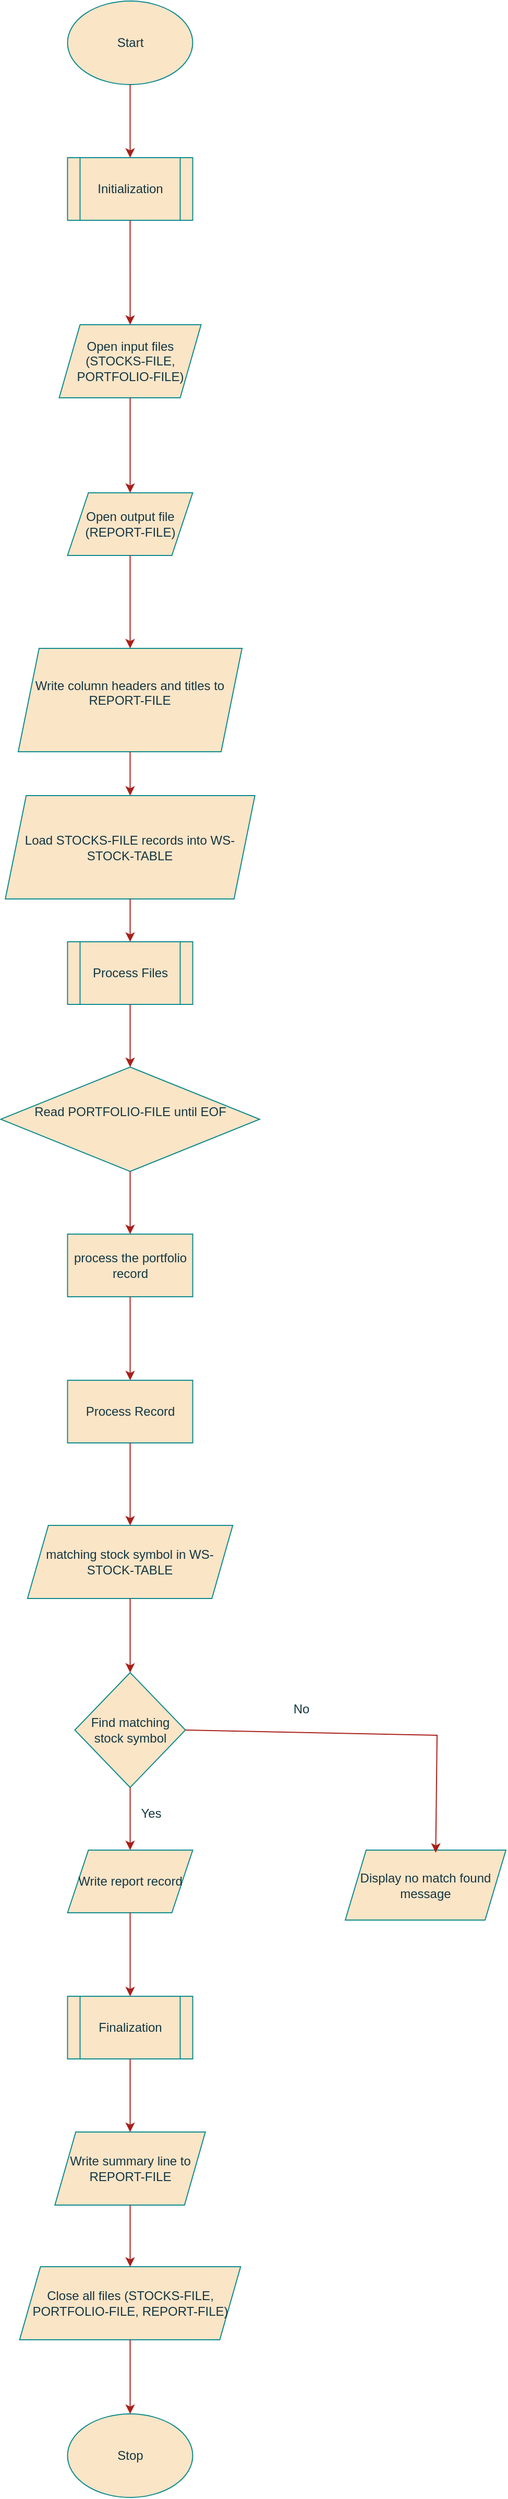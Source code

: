 <mxfile version="24.5.3" type="device">
  <diagram id="prtHgNgQTEPvFCAcTncT" name="Page-1">
    <mxGraphModel dx="794" dy="911" grid="0" gridSize="10" guides="1" tooltips="1" connect="1" arrows="1" fold="1" page="0" pageScale="1" pageWidth="827" pageHeight="1169" background="#ffffff" math="0" shadow="0">
      <root>
        <mxCell id="0" />
        <mxCell id="1" parent="0" />
        <mxCell id="R3y2DIM6mPjZPJ-X3wr1-1" value="Start" style="ellipse;whiteSpace=wrap;html=1;labelBackgroundColor=none;fillColor=#FAE5C7;strokeColor=#0F8B8D;fontColor=#143642;rounded=0;" parent="1" vertex="1">
          <mxGeometry x="335.74" y="-91" width="120" height="80" as="geometry" />
        </mxCell>
        <mxCell id="R3y2DIM6mPjZPJ-X3wr1-8" value="&#xa;Read PORTFOLIO-FILE until EOF&#xa;&#xa;" style="rhombus;whiteSpace=wrap;html=1;labelBackgroundColor=none;fillColor=#FAE5C7;strokeColor=#0F8B8D;fontColor=#143642;rounded=0;" parent="1" vertex="1">
          <mxGeometry x="271.63" y="930" width="248.25" height="100" as="geometry" />
        </mxCell>
        <mxCell id="R3y2DIM6mPjZPJ-X3wr1-9" value="process the portfolio record" style="rounded=0;whiteSpace=wrap;html=1;labelBackgroundColor=none;fillColor=#FAE5C7;strokeColor=#0F8B8D;fontColor=#143642;" parent="1" vertex="1">
          <mxGeometry x="335.75" y="1090" width="120" height="60" as="geometry" />
        </mxCell>
        <mxCell id="R3y2DIM6mPjZPJ-X3wr1-10" value="Process Record" style="rounded=0;whiteSpace=wrap;html=1;labelBackgroundColor=none;fillColor=#FAE5C7;strokeColor=#0F8B8D;fontColor=#143642;" parent="1" vertex="1">
          <mxGeometry x="335.75" y="1230" width="120" height="60" as="geometry" />
        </mxCell>
        <mxCell id="R3y2DIM6mPjZPJ-X3wr1-12" value="Find matching stock symbol" style="rhombus;whiteSpace=wrap;html=1;labelBackgroundColor=none;fillColor=#FAE5C7;strokeColor=#0F8B8D;fontColor=#143642;rounded=0;" parent="1" vertex="1">
          <mxGeometry x="342.75" y="1510" width="106" height="110" as="geometry" />
        </mxCell>
        <mxCell id="R3y2DIM6mPjZPJ-X3wr1-18" value="Stop" style="ellipse;whiteSpace=wrap;html=1;labelBackgroundColor=none;fillColor=#FAE5C7;strokeColor=#0F8B8D;fontColor=#143642;rounded=0;" parent="1" vertex="1">
          <mxGeometry x="335.75" y="2220" width="120" height="80" as="geometry" />
        </mxCell>
        <mxCell id="R3y2DIM6mPjZPJ-X3wr1-19" value="Initialization" style="shape=process;whiteSpace=wrap;html=1;backgroundOutline=1;labelBackgroundColor=none;fillColor=#FAE5C7;strokeColor=#0F8B8D;fontColor=#143642;rounded=0;" parent="1" vertex="1">
          <mxGeometry x="335.74" y="59" width="120" height="60" as="geometry" />
        </mxCell>
        <mxCell id="R3y2DIM6mPjZPJ-X3wr1-20" value="Open input files (STOCKS-FILE, PORTFOLIO-FILE)" style="shape=parallelogram;perimeter=parallelogramPerimeter;whiteSpace=wrap;html=1;fixedSize=1;labelBackgroundColor=none;fillColor=#FAE5C7;strokeColor=#0F8B8D;fontColor=#143642;rounded=0;" parent="1" vertex="1">
          <mxGeometry x="327.75" y="219" width="136" height="70" as="geometry" />
        </mxCell>
        <mxCell id="R3y2DIM6mPjZPJ-X3wr1-21" value="Open output file (REPORT-FILE)" style="shape=parallelogram;perimeter=parallelogramPerimeter;whiteSpace=wrap;html=1;fixedSize=1;labelBackgroundColor=none;fillColor=#FAE5C7;strokeColor=#0F8B8D;fontColor=#143642;rounded=0;" parent="1" vertex="1">
          <mxGeometry x="335.74" y="380" width="120" height="60" as="geometry" />
        </mxCell>
        <mxCell id="R3y2DIM6mPjZPJ-X3wr1-22" value="&#xa;Write column headers and titles to REPORT-FILE&#xa;&#xa;" style="shape=parallelogram;perimeter=parallelogramPerimeter;whiteSpace=wrap;html=1;fixedSize=1;labelBackgroundColor=none;fillColor=#FAE5C7;strokeColor=#0F8B8D;fontColor=#143642;rounded=0;" parent="1" vertex="1">
          <mxGeometry x="288.49" y="529" width="214.5" height="99" as="geometry" />
        </mxCell>
        <mxCell id="R3y2DIM6mPjZPJ-X3wr1-23" value="Load STOCKS-FILE records into WS-STOCK-TABLE" style="shape=parallelogram;perimeter=parallelogramPerimeter;whiteSpace=wrap;html=1;fixedSize=1;labelBackgroundColor=none;fillColor=#FAE5C7;strokeColor=#0F8B8D;fontColor=#143642;rounded=0;" parent="1" vertex="1">
          <mxGeometry x="276.12" y="670" width="239.25" height="99" as="geometry" />
        </mxCell>
        <mxCell id="R3y2DIM6mPjZPJ-X3wr1-24" value="Process Files" style="shape=process;whiteSpace=wrap;html=1;backgroundOutline=1;labelBackgroundColor=none;fillColor=#FAE5C7;strokeColor=#0F8B8D;fontColor=#143642;rounded=0;" parent="1" vertex="1">
          <mxGeometry x="335.75" y="810" width="120" height="60" as="geometry" />
        </mxCell>
        <mxCell id="R3y2DIM6mPjZPJ-X3wr1-25" value="matching stock symbol in WS-STOCK-TABLE" style="shape=parallelogram;perimeter=parallelogramPerimeter;whiteSpace=wrap;html=1;fixedSize=1;labelBackgroundColor=none;fillColor=#FAE5C7;strokeColor=#0F8B8D;fontColor=#143642;rounded=0;" parent="1" vertex="1">
          <mxGeometry x="297.38" y="1369" width="196.75" height="70" as="geometry" />
        </mxCell>
        <mxCell id="R3y2DIM6mPjZPJ-X3wr1-26" value="Write report record" style="shape=parallelogram;perimeter=parallelogramPerimeter;whiteSpace=wrap;html=1;fixedSize=1;labelBackgroundColor=none;fillColor=#FAE5C7;strokeColor=#0F8B8D;fontColor=#143642;rounded=0;" parent="1" vertex="1">
          <mxGeometry x="335.75" y="1680" width="120" height="60" as="geometry" />
        </mxCell>
        <mxCell id="R3y2DIM6mPjZPJ-X3wr1-27" value="Display no match found message" style="shape=parallelogram;perimeter=parallelogramPerimeter;whiteSpace=wrap;html=1;fixedSize=1;labelBackgroundColor=none;fillColor=#FAE5C7;strokeColor=#0F8B8D;fontColor=#143642;rounded=0;" parent="1" vertex="1">
          <mxGeometry x="602" y="1680" width="154" height="67" as="geometry" />
        </mxCell>
        <mxCell id="R3y2DIM6mPjZPJ-X3wr1-28" value="Finalization" style="shape=process;whiteSpace=wrap;html=1;backgroundOutline=1;labelBackgroundColor=none;fillColor=#FAE5C7;strokeColor=#0F8B8D;fontColor=#143642;rounded=0;" parent="1" vertex="1">
          <mxGeometry x="335.75" y="1820" width="120" height="60" as="geometry" />
        </mxCell>
        <mxCell id="R3y2DIM6mPjZPJ-X3wr1-29" value="Write summary line to REPORT-FILE" style="shape=parallelogram;perimeter=parallelogramPerimeter;whiteSpace=wrap;html=1;fixedSize=1;labelBackgroundColor=none;fillColor=#FAE5C7;strokeColor=#0F8B8D;fontColor=#143642;rounded=0;" parent="1" vertex="1">
          <mxGeometry x="323.62" y="1950" width="144.25" height="70" as="geometry" />
        </mxCell>
        <mxCell id="R3y2DIM6mPjZPJ-X3wr1-30" value="Close all files (STOCKS-FILE, PORTFOLIO-FILE, REPORT-FILE)" style="shape=parallelogram;perimeter=parallelogramPerimeter;whiteSpace=wrap;html=1;fixedSize=1;direction=west;labelBackgroundColor=none;fillColor=#FAE5C7;strokeColor=#0F8B8D;fontColor=#143642;rounded=0;" parent="1" vertex="1">
          <mxGeometry x="289.81" y="2079" width="211.87" height="70" as="geometry" />
        </mxCell>
        <mxCell id="R3y2DIM6mPjZPJ-X3wr1-31" value="" style="endArrow=classic;html=1;rounded=0;exitX=0.5;exitY=1;exitDx=0;exitDy=0;entryX=0.5;entryY=0;entryDx=0;entryDy=0;labelBackgroundColor=none;strokeColor=#A8201A;fontColor=default;" parent="1" source="R3y2DIM6mPjZPJ-X3wr1-1" target="R3y2DIM6mPjZPJ-X3wr1-19" edge="1">
          <mxGeometry width="50" height="50" relative="1" as="geometry">
            <mxPoint x="390" y="50" as="sourcePoint" />
            <mxPoint x="440" as="targetPoint" />
          </mxGeometry>
        </mxCell>
        <mxCell id="R3y2DIM6mPjZPJ-X3wr1-32" value="" style="endArrow=classic;html=1;rounded=0;exitX=0.5;exitY=1;exitDx=0;exitDy=0;entryX=0.5;entryY=0;entryDx=0;entryDy=0;labelBackgroundColor=none;strokeColor=#A8201A;fontColor=default;" parent="1" source="R3y2DIM6mPjZPJ-X3wr1-19" target="R3y2DIM6mPjZPJ-X3wr1-20" edge="1">
          <mxGeometry width="50" height="50" relative="1" as="geometry">
            <mxPoint x="390" y="350" as="sourcePoint" />
            <mxPoint x="440" y="300" as="targetPoint" />
          </mxGeometry>
        </mxCell>
        <mxCell id="R3y2DIM6mPjZPJ-X3wr1-33" value="" style="endArrow=classic;html=1;rounded=0;exitX=0.5;exitY=1;exitDx=0;exitDy=0;entryX=0.5;entryY=0;entryDx=0;entryDy=0;labelBackgroundColor=none;strokeColor=#A8201A;fontColor=default;" parent="1" source="R3y2DIM6mPjZPJ-X3wr1-20" target="R3y2DIM6mPjZPJ-X3wr1-21" edge="1">
          <mxGeometry width="50" height="50" relative="1" as="geometry">
            <mxPoint x="390" y="450" as="sourcePoint" />
            <mxPoint x="440" y="400" as="targetPoint" />
          </mxGeometry>
        </mxCell>
        <mxCell id="R3y2DIM6mPjZPJ-X3wr1-34" value="" style="endArrow=classic;html=1;rounded=0;exitX=0.5;exitY=1;exitDx=0;exitDy=0;entryX=0.5;entryY=0;entryDx=0;entryDy=0;labelBackgroundColor=none;strokeColor=#A8201A;fontColor=default;" parent="1" source="R3y2DIM6mPjZPJ-X3wr1-21" target="R3y2DIM6mPjZPJ-X3wr1-22" edge="1">
          <mxGeometry width="50" height="50" relative="1" as="geometry">
            <mxPoint x="390" y="550" as="sourcePoint" />
            <mxPoint x="440" y="500" as="targetPoint" />
          </mxGeometry>
        </mxCell>
        <mxCell id="R3y2DIM6mPjZPJ-X3wr1-35" value="" style="endArrow=classic;html=1;rounded=0;exitX=0.5;exitY=1;exitDx=0;exitDy=0;entryX=0.5;entryY=0;entryDx=0;entryDy=0;labelBackgroundColor=none;strokeColor=#A8201A;fontColor=default;" parent="1" source="R3y2DIM6mPjZPJ-X3wr1-22" target="R3y2DIM6mPjZPJ-X3wr1-23" edge="1">
          <mxGeometry width="50" height="50" relative="1" as="geometry">
            <mxPoint x="390" y="650" as="sourcePoint" />
            <mxPoint x="440" y="600" as="targetPoint" />
          </mxGeometry>
        </mxCell>
        <mxCell id="R3y2DIM6mPjZPJ-X3wr1-36" value="" style="endArrow=classic;html=1;rounded=0;exitX=0.5;exitY=1;exitDx=0;exitDy=0;entryX=0.5;entryY=0;entryDx=0;entryDy=0;labelBackgroundColor=none;strokeColor=#A8201A;fontColor=default;" parent="1" source="R3y2DIM6mPjZPJ-X3wr1-23" target="R3y2DIM6mPjZPJ-X3wr1-24" edge="1">
          <mxGeometry width="50" height="50" relative="1" as="geometry">
            <mxPoint x="390" y="750" as="sourcePoint" />
            <mxPoint x="440" y="700" as="targetPoint" />
          </mxGeometry>
        </mxCell>
        <mxCell id="R3y2DIM6mPjZPJ-X3wr1-37" value="" style="endArrow=classic;html=1;rounded=0;exitX=0.5;exitY=1;exitDx=0;exitDy=0;entryX=0.5;entryY=0;entryDx=0;entryDy=0;labelBackgroundColor=none;strokeColor=#A8201A;fontColor=default;" parent="1" source="R3y2DIM6mPjZPJ-X3wr1-24" target="R3y2DIM6mPjZPJ-X3wr1-8" edge="1">
          <mxGeometry width="50" height="50" relative="1" as="geometry">
            <mxPoint x="390" y="950" as="sourcePoint" />
            <mxPoint x="440" y="900" as="targetPoint" />
          </mxGeometry>
        </mxCell>
        <mxCell id="R3y2DIM6mPjZPJ-X3wr1-38" value="" style="endArrow=classic;html=1;rounded=0;exitX=0.5;exitY=1;exitDx=0;exitDy=0;entryX=0.5;entryY=0;entryDx=0;entryDy=0;labelBackgroundColor=none;strokeColor=#A8201A;fontColor=default;" parent="1" source="R3y2DIM6mPjZPJ-X3wr1-8" target="R3y2DIM6mPjZPJ-X3wr1-9" edge="1">
          <mxGeometry width="50" height="50" relative="1" as="geometry">
            <mxPoint x="390" y="1150" as="sourcePoint" />
            <mxPoint x="440" y="1100" as="targetPoint" />
          </mxGeometry>
        </mxCell>
        <mxCell id="R3y2DIM6mPjZPJ-X3wr1-39" value="" style="endArrow=classic;html=1;rounded=0;exitX=0.5;exitY=1;exitDx=0;exitDy=0;entryX=0.5;entryY=0;entryDx=0;entryDy=0;labelBackgroundColor=none;strokeColor=#A8201A;fontColor=default;" parent="1" source="R3y2DIM6mPjZPJ-X3wr1-9" target="R3y2DIM6mPjZPJ-X3wr1-10" edge="1">
          <mxGeometry width="50" height="50" relative="1" as="geometry">
            <mxPoint x="390" y="1250" as="sourcePoint" />
            <mxPoint x="440" y="1200" as="targetPoint" />
          </mxGeometry>
        </mxCell>
        <mxCell id="R3y2DIM6mPjZPJ-X3wr1-40" value="" style="endArrow=classic;html=1;rounded=0;exitX=0.5;exitY=1;exitDx=0;exitDy=0;entryX=0.5;entryY=0;entryDx=0;entryDy=0;labelBackgroundColor=none;strokeColor=#A8201A;fontColor=default;" parent="1" source="R3y2DIM6mPjZPJ-X3wr1-10" target="R3y2DIM6mPjZPJ-X3wr1-25" edge="1">
          <mxGeometry width="50" height="50" relative="1" as="geometry">
            <mxPoint x="390" y="1450" as="sourcePoint" />
            <mxPoint x="440" y="1400" as="targetPoint" />
          </mxGeometry>
        </mxCell>
        <mxCell id="R3y2DIM6mPjZPJ-X3wr1-41" value="" style="endArrow=classic;html=1;rounded=0;exitX=0.5;exitY=1;exitDx=0;exitDy=0;entryX=0.5;entryY=0;entryDx=0;entryDy=0;labelBackgroundColor=none;strokeColor=#A8201A;fontColor=default;" parent="1" source="R3y2DIM6mPjZPJ-X3wr1-25" target="R3y2DIM6mPjZPJ-X3wr1-12" edge="1">
          <mxGeometry width="50" height="50" relative="1" as="geometry">
            <mxPoint x="390" y="1550" as="sourcePoint" />
            <mxPoint x="440" y="1500" as="targetPoint" />
          </mxGeometry>
        </mxCell>
        <mxCell id="R3y2DIM6mPjZPJ-X3wr1-42" value="" style="endArrow=classic;html=1;rounded=0;exitX=1;exitY=0.5;exitDx=0;exitDy=0;entryX=0.563;entryY=0.037;entryDx=0;entryDy=0;entryPerimeter=0;labelBackgroundColor=none;strokeColor=#A8201A;fontColor=default;" parent="1" source="R3y2DIM6mPjZPJ-X3wr1-12" target="R3y2DIM6mPjZPJ-X3wr1-27" edge="1">
          <mxGeometry width="50" height="50" relative="1" as="geometry">
            <mxPoint x="390" y="1750" as="sourcePoint" />
            <mxPoint x="760" y="1560" as="targetPoint" />
            <Array as="points">
              <mxPoint x="690" y="1570" />
            </Array>
          </mxGeometry>
        </mxCell>
        <mxCell id="R3y2DIM6mPjZPJ-X3wr1-43" value="" style="endArrow=classic;html=1;rounded=0;exitX=0.5;exitY=1;exitDx=0;exitDy=0;entryX=0.5;entryY=0;entryDx=0;entryDy=0;labelBackgroundColor=none;strokeColor=#A8201A;fontColor=default;" parent="1" source="R3y2DIM6mPjZPJ-X3wr1-12" target="R3y2DIM6mPjZPJ-X3wr1-26" edge="1">
          <mxGeometry width="50" height="50" relative="1" as="geometry">
            <mxPoint x="390" y="1750" as="sourcePoint" />
            <mxPoint x="440" y="1700" as="targetPoint" />
          </mxGeometry>
        </mxCell>
        <mxCell id="R3y2DIM6mPjZPJ-X3wr1-44" value="No" style="text;html=1;align=center;verticalAlign=middle;whiteSpace=wrap;rounded=0;labelBackgroundColor=none;fontColor=#143642;" parent="1" vertex="1">
          <mxGeometry x="530" y="1530" width="60" height="30" as="geometry" />
        </mxCell>
        <mxCell id="R3y2DIM6mPjZPJ-X3wr1-45" value="Yes" style="text;html=1;align=center;verticalAlign=middle;whiteSpace=wrap;rounded=0;labelBackgroundColor=none;fontColor=#143642;" parent="1" vertex="1">
          <mxGeometry x="385.75" y="1630" width="60" height="30" as="geometry" />
        </mxCell>
        <mxCell id="R3y2DIM6mPjZPJ-X3wr1-46" value="" style="endArrow=classic;html=1;rounded=0;exitX=0.5;exitY=1;exitDx=0;exitDy=0;entryX=0.5;entryY=0;entryDx=0;entryDy=0;labelBackgroundColor=none;strokeColor=#A8201A;fontColor=default;" parent="1" source="R3y2DIM6mPjZPJ-X3wr1-26" target="R3y2DIM6mPjZPJ-X3wr1-28" edge="1">
          <mxGeometry width="50" height="50" relative="1" as="geometry">
            <mxPoint x="390" y="1850" as="sourcePoint" />
            <mxPoint x="440" y="1800" as="targetPoint" />
          </mxGeometry>
        </mxCell>
        <mxCell id="R3y2DIM6mPjZPJ-X3wr1-47" value="" style="endArrow=classic;html=1;rounded=0;exitX=0.5;exitY=1;exitDx=0;exitDy=0;entryX=0.5;entryY=0;entryDx=0;entryDy=0;labelBackgroundColor=none;strokeColor=#A8201A;fontColor=default;" parent="1" source="R3y2DIM6mPjZPJ-X3wr1-28" target="R3y2DIM6mPjZPJ-X3wr1-29" edge="1">
          <mxGeometry width="50" height="50" relative="1" as="geometry">
            <mxPoint x="390" y="2050" as="sourcePoint" />
            <mxPoint x="440" y="2000" as="targetPoint" />
          </mxGeometry>
        </mxCell>
        <mxCell id="R3y2DIM6mPjZPJ-X3wr1-48" value="" style="endArrow=classic;html=1;rounded=0;exitX=0.5;exitY=1;exitDx=0;exitDy=0;entryX=0.5;entryY=1;entryDx=0;entryDy=0;labelBackgroundColor=none;strokeColor=#A8201A;fontColor=default;" parent="1" source="R3y2DIM6mPjZPJ-X3wr1-29" target="R3y2DIM6mPjZPJ-X3wr1-30" edge="1">
          <mxGeometry width="50" height="50" relative="1" as="geometry">
            <mxPoint x="390" y="2150" as="sourcePoint" />
            <mxPoint x="440" y="2100" as="targetPoint" />
          </mxGeometry>
        </mxCell>
        <mxCell id="R3y2DIM6mPjZPJ-X3wr1-49" value="" style="endArrow=classic;html=1;rounded=0;exitX=0.5;exitY=0;exitDx=0;exitDy=0;entryX=0.5;entryY=0;entryDx=0;entryDy=0;labelBackgroundColor=none;strokeColor=#A8201A;fontColor=default;" parent="1" source="R3y2DIM6mPjZPJ-X3wr1-30" target="R3y2DIM6mPjZPJ-X3wr1-18" edge="1">
          <mxGeometry width="50" height="50" relative="1" as="geometry">
            <mxPoint x="420" y="2180" as="sourcePoint" />
            <mxPoint x="440" y="2100" as="targetPoint" />
          </mxGeometry>
        </mxCell>
      </root>
    </mxGraphModel>
  </diagram>
</mxfile>
